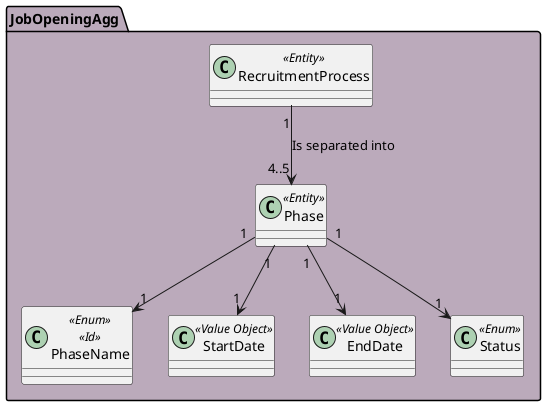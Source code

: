 @startuml
package JobOpeningAgg #bbaabb {
    class RecruitmentProcess<<Entity>>
    class Phase<<Entity>>
    class PhaseName<<Enum>><<Id>>
    class StartDate<<Value Object>>
    class EndDate<<Value Object>>
    class Status <<Enum>>

    RecruitmentProcess "1" --> "4..5" Phase : Is separated into
    Phase "1" --> "1" PhaseName
    Phase "1" --> "1" StartDate
    Phase "1" --> "1" EndDate
    Phase "1" --> "1" Status
}
@enduml